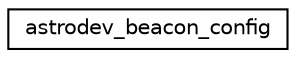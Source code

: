 digraph "Graphical Class Hierarchy"
{
 // INTERACTIVE_SVG=YES
  edge [fontname="Helvetica",fontsize="10",labelfontname="Helvetica",labelfontsize="10"];
  node [fontname="Helvetica",fontsize="10",shape=record];
  rankdir="LR";
  Node0 [label="astrodev_beacon_config",height=0.2,width=0.4,color="black", fillcolor="white", style="filled",URL="$structastrodev__beacon__config.html"];
}
